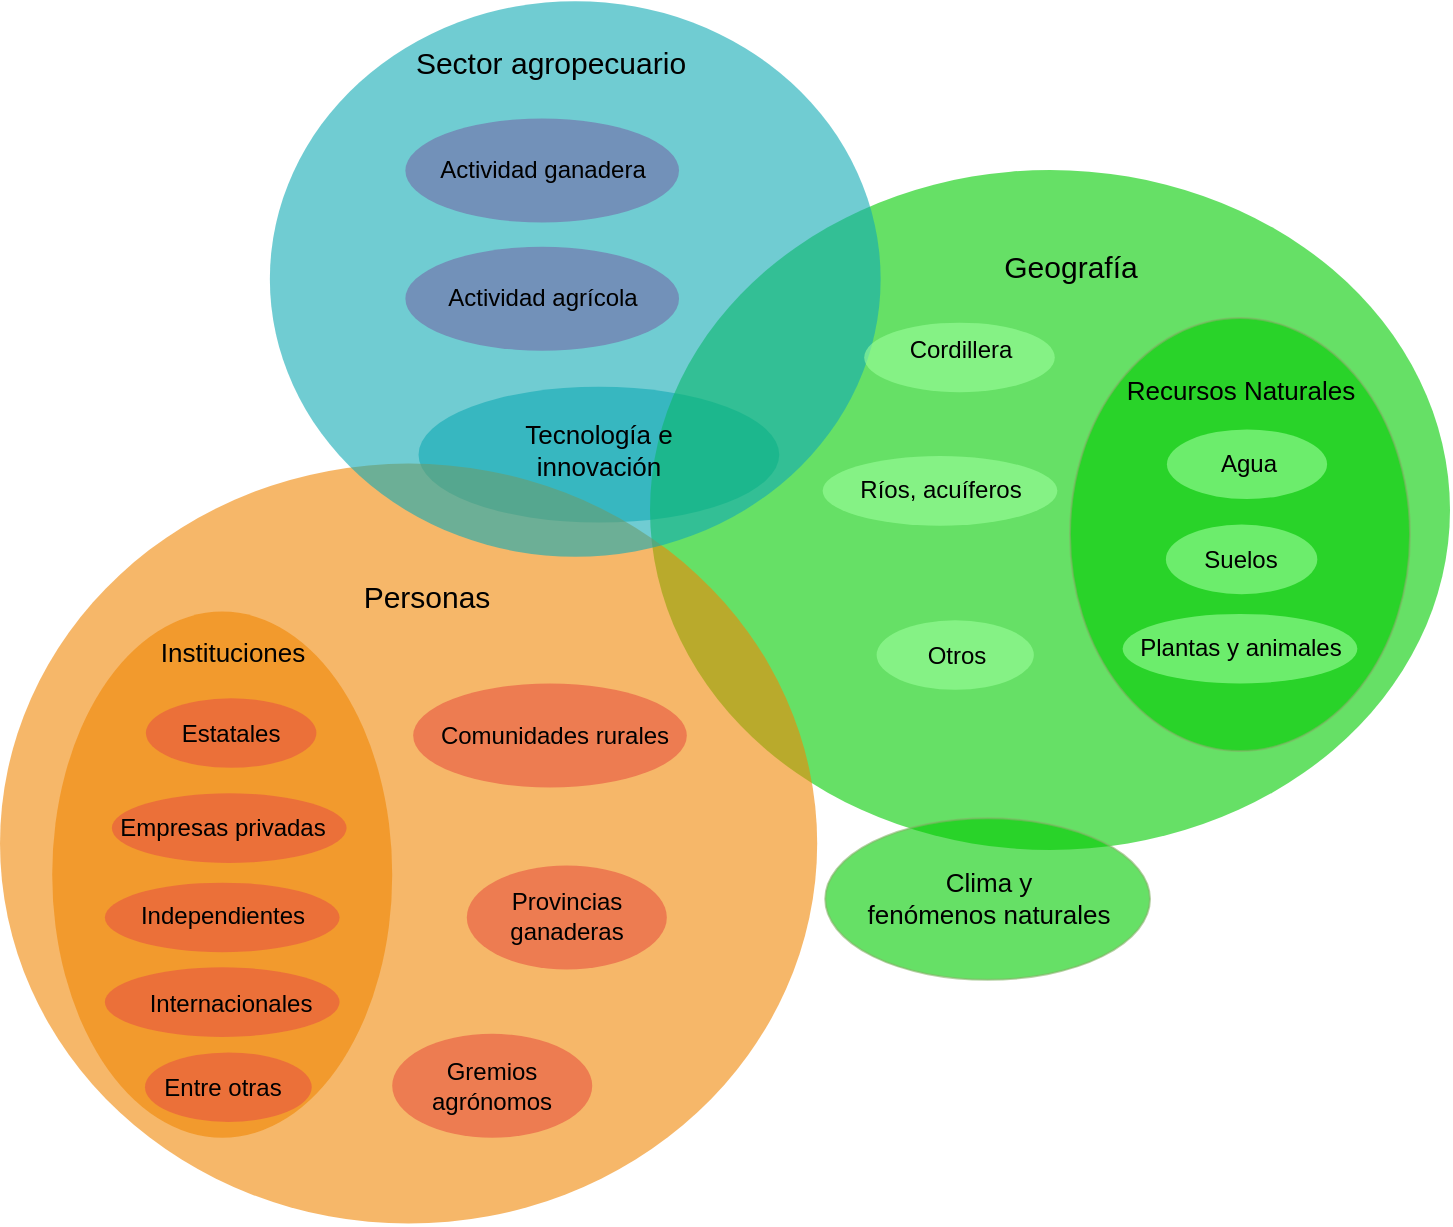 <mxfile version="14.7.2" type="google"><diagram id="3228e29e-7158-1315-38df-8450db1d8a1d" name="Page-1"><mxGraphModel dx="1240" dy="670" grid="1" gridSize="10" guides="1" tooltips="1" connect="1" arrows="1" fold="1" page="1" pageScale="1" pageWidth="1169" pageHeight="827" background="none" math="0" shadow="0"><root><mxCell id="0"/><mxCell id="1" parent="0"/><mxCell id="hfxqIyb2e3I6k0_fwEAW-21657" value="" style="ellipse;whiteSpace=wrap;fillColor=#12AAB5;opacity=60;strokeColor=none;rotation=90;html=1;" parent="1" vertex="1"><mxGeometry x="510.48" y="362.15" width="67.93" height="180.38" as="geometry"/></mxCell><mxCell id="hfxqIyb2e3I6k0_fwEAW-21635" value="" style="ellipse;whiteSpace=wrap;rotation=0;opacity=60;strokeColor=none;html=1;fillColor=#00CC00;" parent="1" vertex="1"><mxGeometry x="570" y="310" width="400" height="340" as="geometry"/></mxCell><mxCell id="hfxqIyb2e3I6k0_fwEAW-21627" value="" style="ellipse;whiteSpace=wrap;opacity=60;strokeColor=none;rotation=90;html=1;fillColor=#F08705;" parent="1" vertex="1"><mxGeometry x="259.3" y="442.5" width="380" height="408.59" as="geometry"/></mxCell><mxCell id="21541" value="" style="ellipse;whiteSpace=wrap;rotation=0;opacity=60;strokeColor=#82b366;html=1;fillColor=#00CC00;" parent="1" vertex="1"><mxGeometry x="780" y="384.03" width="170" height="216.52" as="geometry"/></mxCell><mxCell id="21542" value="" style="ellipse;whiteSpace=wrap;rotation=90;opacity=60;strokeColor=none;html=1;fillColor=#99FF99;" parent="1" vertex="1"><mxGeometry x="851.11" y="417.09" width="34.78" height="80.07" as="geometry"/></mxCell><mxCell id="21544" value="" style="ellipse;whiteSpace=wrap;fillColor=#12AAB5;opacity=60;strokeColor=none;rotation=90;html=1;" parent="1" vertex="1"><mxGeometry x="393.73" y="211.78" width="277.79" height="305.39" as="geometry"/></mxCell><mxCell id="21545" value="" style="ellipse;whiteSpace=wrap;rotation=0;fillColor=#736CA8;opacity=60;strokeColor=none;html=1;" parent="1" vertex="1"><mxGeometry x="447.69" y="284.3" width="136.83" height="51.98" as="geometry"/></mxCell><mxCell id="hfxqIyb2e3I6k0_fwEAW-21565" value="Recursos Naturales" style="text;html=1;align=center;verticalAlign=middle;resizable=0;points=[];autosize=1;strokeColor=none;fontSize=13;" parent="1" vertex="1"><mxGeometry x="800.0" y="409.94" width="130" height="20" as="geometry"/></mxCell><mxCell id="hfxqIyb2e3I6k0_fwEAW-21567" value="" style="ellipse;whiteSpace=wrap;rotation=90;opacity=60;strokeColor=none;html=1;fillColor=#99FF99;" parent="1" vertex="1"><mxGeometry x="848.41" y="466.82" width="34.78" height="75.71" as="geometry"/></mxCell><mxCell id="hfxqIyb2e3I6k0_fwEAW-21568" value="" style="ellipse;whiteSpace=wrap;rotation=0;fillColor=#736CA8;opacity=60;strokeColor=none;html=1;" parent="1" vertex="1"><mxGeometry x="447.69" y="348.39" width="136.83" height="51.98" as="geometry"/></mxCell><mxCell id="hfxqIyb2e3I6k0_fwEAW-21569" value="" style="ellipse;whiteSpace=wrap;rotation=90;opacity=60;strokeColor=none;html=1;fillColor=#99FF99;" parent="1" vertex="1"><mxGeometry x="847.61" y="490.65" width="34.78" height="117.37" as="geometry"/></mxCell><mxCell id="hfxqIyb2e3I6k0_fwEAW-21571" value="Agua" style="text;html=1;align=center;verticalAlign=middle;resizable=0;points=[];autosize=1;strokeColor=none;" parent="1" vertex="1"><mxGeometry x="848.5" y="447.12" width="40" height="20" as="geometry"/></mxCell><mxCell id="hfxqIyb2e3I6k0_fwEAW-21572" value="Suelos" style="text;html=1;align=center;verticalAlign=middle;resizable=0;points=[];autosize=1;strokeColor=none;" parent="1" vertex="1"><mxGeometry x="840.0" y="494.67" width="50" height="20" as="geometry"/></mxCell><mxCell id="hfxqIyb2e3I6k0_fwEAW-21573" value="Plantas y animales" style="text;html=1;align=center;verticalAlign=middle;resizable=0;points=[];autosize=1;strokeColor=none;" parent="1" vertex="1"><mxGeometry x="805.0" y="538.59" width="120" height="20" as="geometry"/></mxCell><mxCell id="hfxqIyb2e3I6k0_fwEAW-21574" value="Sector agropecuario" style="text;html=1;align=center;verticalAlign=middle;resizable=0;points=[];autosize=1;strokeColor=none;fontSize=15;" parent="1" vertex="1"><mxGeometry x="444.52" y="246.12" width="150" height="20" as="geometry"/></mxCell><mxCell id="hfxqIyb2e3I6k0_fwEAW-21575" value="Actividad ganadera" style="text;html=1;align=center;verticalAlign=middle;resizable=0;points=[];autosize=1;strokeColor=none;" parent="1" vertex="1"><mxGeometry x="456.45" y="300.29" width="120" height="20" as="geometry"/></mxCell><mxCell id="hfxqIyb2e3I6k0_fwEAW-21576" value="Actividad agrícola" style="text;html=1;align=center;verticalAlign=middle;resizable=0;points=[];autosize=1;strokeColor=none;" parent="1" vertex="1"><mxGeometry x="461.45" y="364.38" width="110" height="20" as="geometry"/></mxCell><mxCell id="hfxqIyb2e3I6k0_fwEAW-21600" value="" style="ellipse;whiteSpace=wrap;rotation=0;fillColor=#F08705;opacity=60;strokeColor=none;html=1;" parent="1" vertex="1"><mxGeometry x="271.11" y="530.8" width="170" height="263.09" as="geometry"/></mxCell><mxCell id="hfxqIyb2e3I6k0_fwEAW-21601" value="" style="ellipse;whiteSpace=wrap;rotation=90;fillColor=#E85642;opacity=60;strokeColor=none;html=1;" parent="1" vertex="1"><mxGeometry x="343.18" y="548.89" width="34.78" height="85.26" as="geometry"/></mxCell><mxCell id="hfxqIyb2e3I6k0_fwEAW-21603" value="" style="ellipse;whiteSpace=wrap;rotation=90;fillColor=#E85642;opacity=60;strokeColor=none;html=1;" parent="1" vertex="1"><mxGeometry x="342.22" y="580.37" width="34.78" height="117.37" as="geometry"/></mxCell><mxCell id="hfxqIyb2e3I6k0_fwEAW-21604" value="" style="ellipse;whiteSpace=wrap;rotation=90;fillColor=#E85642;opacity=60;strokeColor=none;html=1;" parent="1" vertex="1"><mxGeometry x="338.72" y="625.04" width="34.78" height="117.37" as="geometry"/></mxCell><mxCell id="hfxqIyb2e3I6k0_fwEAW-21605" value="Estatales" style="text;html=1;align=center;verticalAlign=middle;resizable=0;points=[];autosize=1;strokeColor=none;" parent="1" vertex="1"><mxGeometry x="324.61" y="581.51" width="70" height="20" as="geometry"/></mxCell><mxCell id="hfxqIyb2e3I6k0_fwEAW-21606" value="Empresas privadas" style="text;html=1;align=center;verticalAlign=middle;resizable=0;points=[];autosize=1;strokeColor=none;" parent="1" vertex="1"><mxGeometry x="296.11" y="629.06" width="120" height="20" as="geometry"/></mxCell><mxCell id="hfxqIyb2e3I6k0_fwEAW-21617" value="Instituciones" style="text;html=1;align=center;verticalAlign=middle;resizable=0;points=[];autosize=1;strokeColor=none;fontSize=13;" parent="1" vertex="1"><mxGeometry x="316.11" y="540.8" width="90" height="20" as="geometry"/></mxCell><mxCell id="hfxqIyb2e3I6k0_fwEAW-21618" value="Independientes" style="text;html=1;align=center;verticalAlign=middle;resizable=0;points=[];autosize=1;strokeColor=none;" parent="1" vertex="1"><mxGeometry x="306.11" y="672.98" width="100" height="20" as="geometry"/></mxCell><mxCell id="hfxqIyb2e3I6k0_fwEAW-21628" value="" style="ellipse;whiteSpace=wrap;rotation=0;opacity=60;strokeColor=none;html=1;fillColor=#E85642;" parent="1" vertex="1"><mxGeometry x="451.58" y="566.79" width="136.83" height="51.98" as="geometry"/></mxCell><mxCell id="hfxqIyb2e3I6k0_fwEAW-21629" value="" style="ellipse;whiteSpace=wrap;rotation=0;opacity=60;strokeColor=none;html=1;fillColor=#E85642;" parent="1" vertex="1"><mxGeometry x="478.41" y="657.74" width="100" height="51.98" as="geometry"/></mxCell><mxCell id="hfxqIyb2e3I6k0_fwEAW-21630" value="Personas" style="text;html=1;align=center;verticalAlign=middle;resizable=0;points=[];autosize=1;strokeColor=none;fontSize=15;" parent="1" vertex="1"><mxGeometry x="418.41" y="513.22" width="80" height="20" as="geometry"/></mxCell><mxCell id="hfxqIyb2e3I6k0_fwEAW-21631" value="Comunidades rurales" style="text;html=1;align=center;verticalAlign=middle;resizable=0;points=[];autosize=1;strokeColor=none;" parent="1" vertex="1"><mxGeometry x="451.58" y="582.78" width="140" height="20" as="geometry"/></mxCell><mxCell id="hfxqIyb2e3I6k0_fwEAW-21632" value="&lt;div&gt;Provincias&lt;/div&gt;&lt;div&gt;ganaderas&lt;br&gt;&lt;/div&gt;" style="text;html=1;align=center;verticalAlign=middle;resizable=0;points=[];autosize=1;strokeColor=none;" parent="1" vertex="1"><mxGeometry x="488.41" y="667.98" width="80" height="30" as="geometry"/></mxCell><mxCell id="hfxqIyb2e3I6k0_fwEAW-21633" value="" style="ellipse;whiteSpace=wrap;rotation=90;fillColor=#E85642;opacity=60;strokeColor=none;html=1;" parent="1" vertex="1"><mxGeometry x="338.72" y="667.37" width="34.78" height="117.37" as="geometry"/></mxCell><mxCell id="hfxqIyb2e3I6k0_fwEAW-21634" value="Internacionales" style="text;html=1;align=center;verticalAlign=middle;resizable=0;points=[];autosize=1;strokeColor=none;" parent="1" vertex="1"><mxGeometry x="309.61" y="717.37" width="100" height="20" as="geometry"/></mxCell><mxCell id="hfxqIyb2e3I6k0_fwEAW-21636" value="" style="ellipse;whiteSpace=wrap;rotation=90;opacity=60;strokeColor=none;html=1;fillColor=#99FF99;" parent="1" vertex="1"><mxGeometry x="707.36" y="356.06" width="34.78" height="95.3" as="geometry"/></mxCell><mxCell id="hfxqIyb2e3I6k0_fwEAW-21637" value="" style="ellipse;whiteSpace=wrap;rotation=90;opacity=60;strokeColor=none;html=1;fillColor=#99FF99;" parent="1" vertex="1"><mxGeometry x="697.61" y="411.75" width="34.78" height="117.37" as="geometry"/></mxCell><mxCell id="hfxqIyb2e3I6k0_fwEAW-21638" value="" style="ellipse;whiteSpace=wrap;rotation=90;opacity=60;strokeColor=none;html=1;fillColor=#99FF99;" parent="1" vertex="1"><mxGeometry x="705.22" y="513.22" width="34.78" height="78.62" as="geometry"/></mxCell><mxCell id="hfxqIyb2e3I6k0_fwEAW-21639" value="Cordillera" style="text;html=1;align=center;verticalAlign=middle;resizable=0;points=[];autosize=1;strokeColor=none;" parent="1" vertex="1"><mxGeometry x="689.75" y="389.94" width="70" height="20" as="geometry"/></mxCell><mxCell id="hfxqIyb2e3I6k0_fwEAW-21640" value="Ríos, acuíferos" style="text;html=1;align=center;verticalAlign=middle;resizable=0;points=[];autosize=1;strokeColor=none;" parent="1" vertex="1"><mxGeometry x="665.0" y="460.43" width="100" height="20" as="geometry"/></mxCell><mxCell id="hfxqIyb2e3I6k0_fwEAW-21641" value="Geografía" style="text;html=1;align=center;verticalAlign=middle;resizable=0;points=[];autosize=1;strokeColor=none;fontSize=15;" parent="1" vertex="1"><mxGeometry x="740" y="348.39" width="80" height="20" as="geometry"/></mxCell><mxCell id="hfxqIyb2e3I6k0_fwEAW-21642" value="Otros" style="text;html=1;align=center;verticalAlign=middle;resizable=0;points=[];autosize=1;strokeColor=none;" parent="1" vertex="1"><mxGeometry x="697.61" y="542.53" width="50" height="20" as="geometry"/></mxCell><mxCell id="hfxqIyb2e3I6k0_fwEAW-21645" value="" style="ellipse;whiteSpace=wrap;rotation=90;fillColor=#E85642;opacity=60;strokeColor=none;html=1;" parent="1" vertex="1"><mxGeometry x="341.79" y="726.91" width="34.78" height="83.35" as="geometry"/></mxCell><mxCell id="hfxqIyb2e3I6k0_fwEAW-21646" value="Entre otras" style="text;html=1;align=center;verticalAlign=middle;resizable=0;points=[];autosize=1;strokeColor=none;" parent="1" vertex="1"><mxGeometry x="316.11" y="758.58" width="80" height="20" as="geometry"/></mxCell><mxCell id="hfxqIyb2e3I6k0_fwEAW-21649" value="" style="ellipse;whiteSpace=wrap;rotation=0;opacity=60;strokeColor=#82b366;html=1;fillColor=#00CC00;" parent="1" vertex="1"><mxGeometry x="657.61" y="634.15" width="162.39" height="80.77" as="geometry"/></mxCell><mxCell id="hfxqIyb2e3I6k0_fwEAW-21651" value="&lt;div&gt;Clima y&lt;/div&gt;&lt;div&gt; fenómenos naturales&lt;/div&gt;" style="text;html=1;align=center;verticalAlign=middle;resizable=0;points=[];autosize=1;strokeColor=none;fontSize=13;" parent="1" vertex="1"><mxGeometry x="668.8" y="653.78" width="140" height="40" as="geometry"/></mxCell><mxCell id="hfxqIyb2e3I6k0_fwEAW-21658" value="&lt;div&gt;Tecnología e&lt;/div&gt;&lt;div&gt;innovación&lt;br&gt;&lt;/div&gt;" style="text;html=1;align=center;verticalAlign=middle;resizable=0;points=[];autosize=1;strokeColor=none;fontSize=13;" parent="1" vertex="1"><mxGeometry x="499.45" y="429.94" width="90" height="40" as="geometry"/></mxCell><mxCell id="hfxqIyb2e3I6k0_fwEAW-21659" value="&lt;div&gt;Gremios&lt;/div&gt;&lt;div&gt;agrónomos&lt;br&gt;&lt;/div&gt;" style="ellipse;whiteSpace=wrap;rotation=0;opacity=60;strokeColor=none;html=1;fillColor=#E85642;" parent="1" vertex="1"><mxGeometry x="441.11" y="741.91" width="100" height="51.98" as="geometry"/></mxCell></root></mxGraphModel></diagram></mxfile>